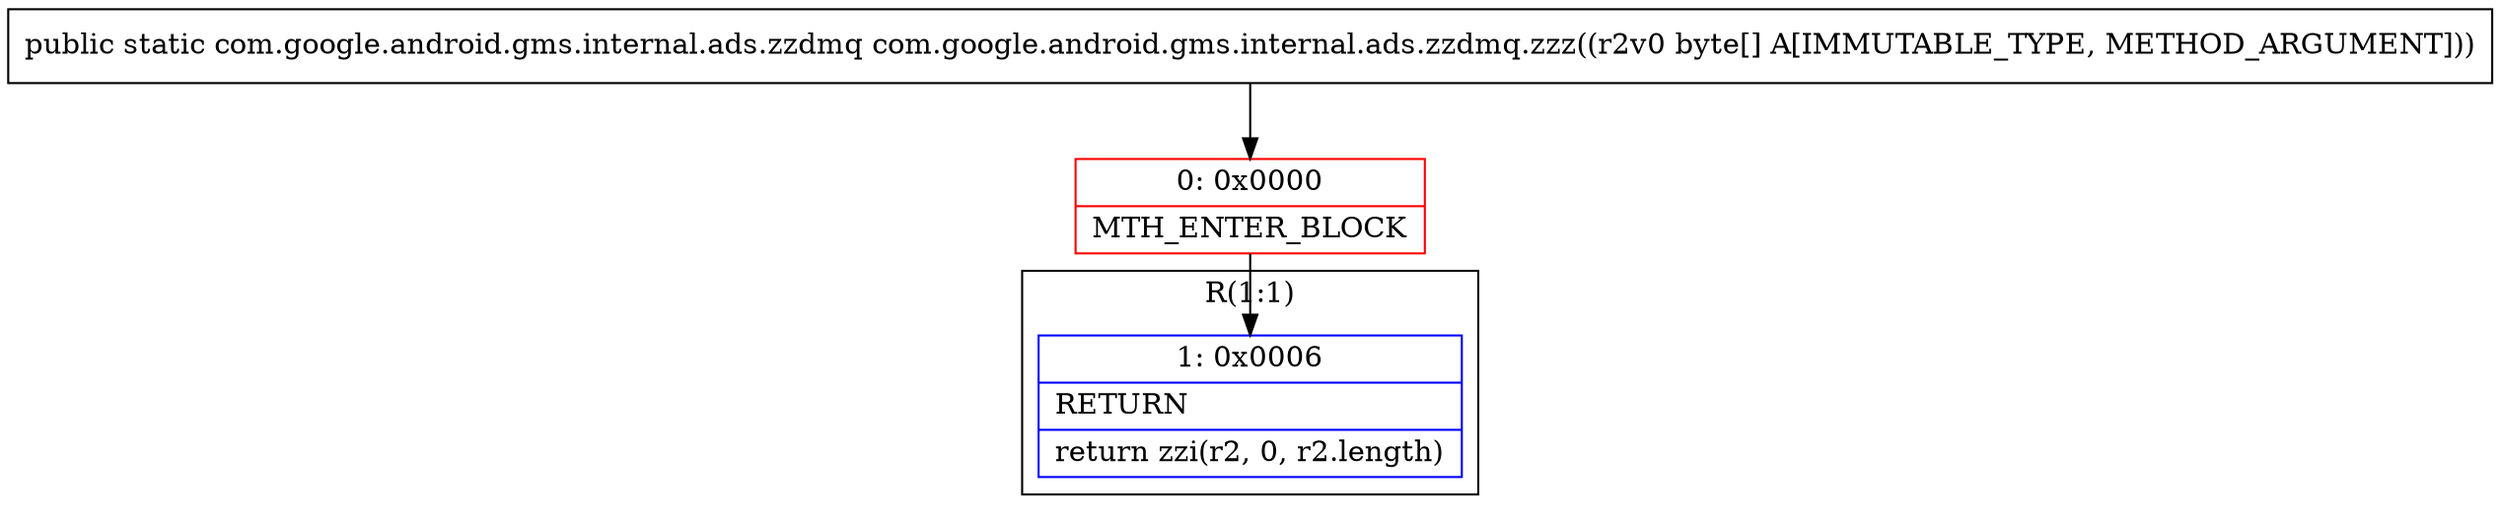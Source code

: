 digraph "CFG forcom.google.android.gms.internal.ads.zzdmq.zzz([B)Lcom\/google\/android\/gms\/internal\/ads\/zzdmq;" {
subgraph cluster_Region_1045859900 {
label = "R(1:1)";
node [shape=record,color=blue];
Node_1 [shape=record,label="{1\:\ 0x0006|RETURN\l|return zzi(r2, 0, r2.length)\l}"];
}
Node_0 [shape=record,color=red,label="{0\:\ 0x0000|MTH_ENTER_BLOCK\l}"];
MethodNode[shape=record,label="{public static com.google.android.gms.internal.ads.zzdmq com.google.android.gms.internal.ads.zzdmq.zzz((r2v0 byte[] A[IMMUTABLE_TYPE, METHOD_ARGUMENT])) }"];
MethodNode -> Node_0;
Node_0 -> Node_1;
}

